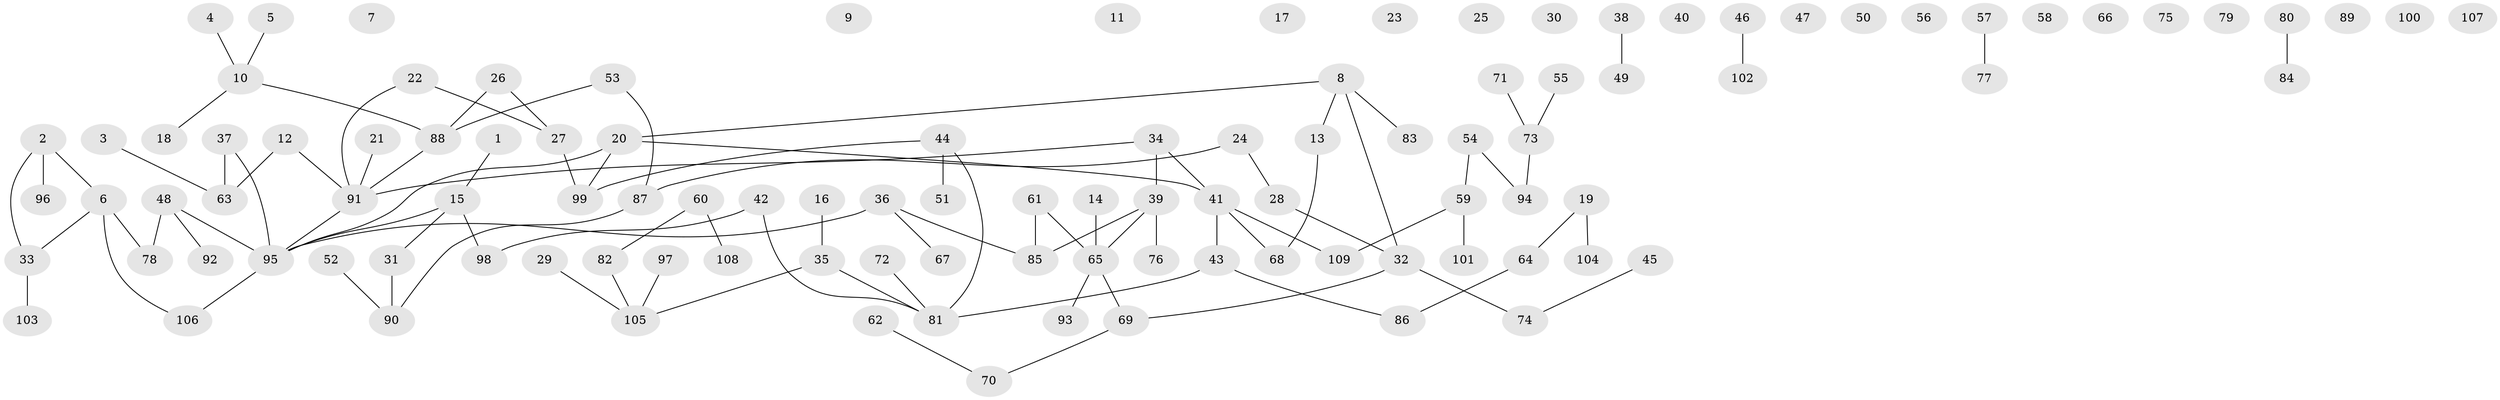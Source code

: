 // coarse degree distribution, {1: 0.2597402597402597, 2: 0.2077922077922078, 4: 0.07792207792207792, 0: 0.2597402597402597, 6: 0.025974025974025976, 3: 0.12987012987012986, 5: 0.025974025974025976, 8: 0.012987012987012988}
// Generated by graph-tools (version 1.1) at 2025/41/03/06/25 10:41:24]
// undirected, 109 vertices, 100 edges
graph export_dot {
graph [start="1"]
  node [color=gray90,style=filled];
  1;
  2;
  3;
  4;
  5;
  6;
  7;
  8;
  9;
  10;
  11;
  12;
  13;
  14;
  15;
  16;
  17;
  18;
  19;
  20;
  21;
  22;
  23;
  24;
  25;
  26;
  27;
  28;
  29;
  30;
  31;
  32;
  33;
  34;
  35;
  36;
  37;
  38;
  39;
  40;
  41;
  42;
  43;
  44;
  45;
  46;
  47;
  48;
  49;
  50;
  51;
  52;
  53;
  54;
  55;
  56;
  57;
  58;
  59;
  60;
  61;
  62;
  63;
  64;
  65;
  66;
  67;
  68;
  69;
  70;
  71;
  72;
  73;
  74;
  75;
  76;
  77;
  78;
  79;
  80;
  81;
  82;
  83;
  84;
  85;
  86;
  87;
  88;
  89;
  90;
  91;
  92;
  93;
  94;
  95;
  96;
  97;
  98;
  99;
  100;
  101;
  102;
  103;
  104;
  105;
  106;
  107;
  108;
  109;
  1 -- 15;
  2 -- 6;
  2 -- 33;
  2 -- 96;
  3 -- 63;
  4 -- 10;
  5 -- 10;
  6 -- 33;
  6 -- 78;
  6 -- 106;
  8 -- 13;
  8 -- 20;
  8 -- 32;
  8 -- 83;
  10 -- 18;
  10 -- 88;
  12 -- 63;
  12 -- 91;
  13 -- 68;
  14 -- 65;
  15 -- 31;
  15 -- 95;
  15 -- 98;
  16 -- 35;
  19 -- 64;
  19 -- 104;
  20 -- 41;
  20 -- 95;
  20 -- 99;
  21 -- 91;
  22 -- 27;
  22 -- 91;
  24 -- 28;
  24 -- 87;
  26 -- 27;
  26 -- 88;
  27 -- 99;
  28 -- 32;
  29 -- 105;
  31 -- 90;
  32 -- 69;
  32 -- 74;
  33 -- 103;
  34 -- 39;
  34 -- 41;
  34 -- 91;
  35 -- 81;
  35 -- 105;
  36 -- 67;
  36 -- 85;
  36 -- 95;
  37 -- 63;
  37 -- 95;
  38 -- 49;
  39 -- 65;
  39 -- 76;
  39 -- 85;
  41 -- 43;
  41 -- 68;
  41 -- 109;
  42 -- 81;
  42 -- 98;
  43 -- 81;
  43 -- 86;
  44 -- 51;
  44 -- 81;
  44 -- 99;
  45 -- 74;
  46 -- 102;
  48 -- 78;
  48 -- 92;
  48 -- 95;
  52 -- 90;
  53 -- 87;
  53 -- 88;
  54 -- 59;
  54 -- 94;
  55 -- 73;
  57 -- 77;
  59 -- 101;
  59 -- 109;
  60 -- 82;
  60 -- 108;
  61 -- 65;
  61 -- 85;
  62 -- 70;
  64 -- 86;
  65 -- 69;
  65 -- 93;
  69 -- 70;
  71 -- 73;
  72 -- 81;
  73 -- 94;
  80 -- 84;
  82 -- 105;
  87 -- 90;
  88 -- 91;
  91 -- 95;
  95 -- 106;
  97 -- 105;
}
